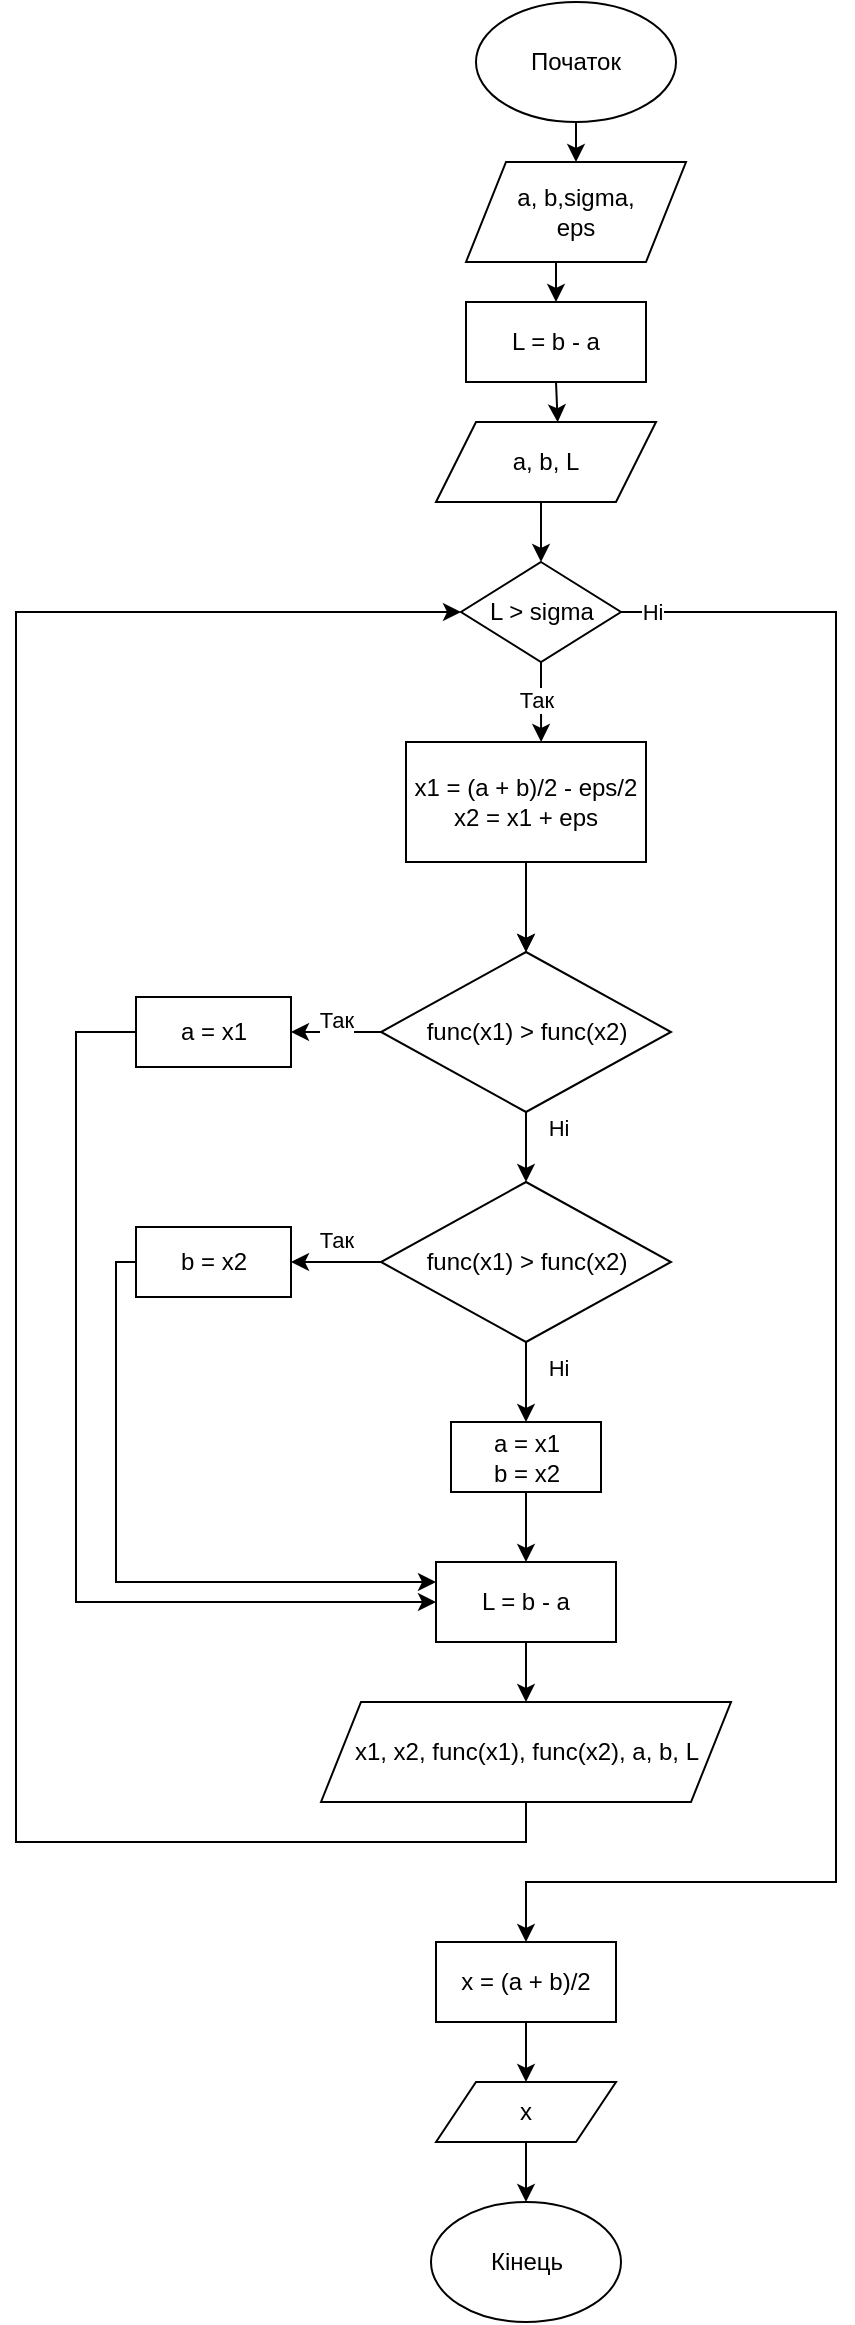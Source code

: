 <mxfile version="20.4.0" type="device"><diagram id="C5RBs43oDa-KdzZeNtuy" name="Page-1"><mxGraphModel dx="1662" dy="738" grid="1" gridSize="10" guides="1" tooltips="1" connect="1" arrows="1" fold="1" page="1" pageScale="1" pageWidth="827" pageHeight="1169" math="0" shadow="0"><root><mxCell id="WIyWlLk6GJQsqaUBKTNV-0"/><mxCell id="WIyWlLk6GJQsqaUBKTNV-1" parent="WIyWlLk6GJQsqaUBKTNV-0"/><mxCell id="Wcq8v0Spzg4cRM6Dpt8Z-5" style="edgeStyle=orthogonalEdgeStyle;rounded=0;orthogonalLoop=1;jettySize=auto;html=1;exitX=0.5;exitY=1;exitDx=0;exitDy=0;entryX=0.5;entryY=0;entryDx=0;entryDy=0;strokeColor=#000000;" parent="WIyWlLk6GJQsqaUBKTNV-1" source="Wcq8v0Spzg4cRM6Dpt8Z-0" target="Wcq8v0Spzg4cRM6Dpt8Z-4" edge="1"><mxGeometry relative="1" as="geometry"/></mxCell><mxCell id="Wcq8v0Spzg4cRM6Dpt8Z-0" value="a, b,sigma,&lt;br&gt;eps" style="shape=parallelogram;perimeter=parallelogramPerimeter;whiteSpace=wrap;html=1;fixedSize=1;fillColor=#FFFFFF;strokeColor=#000000;" parent="WIyWlLk6GJQsqaUBKTNV-1" vertex="1"><mxGeometry x="355" y="110" width="110" height="50" as="geometry"/></mxCell><mxCell id="Wcq8v0Spzg4cRM6Dpt8Z-3" style="edgeStyle=orthogonalEdgeStyle;rounded=0;orthogonalLoop=1;jettySize=auto;html=1;exitX=0.5;exitY=1;exitDx=0;exitDy=0;entryX=0.5;entryY=0;entryDx=0;entryDy=0;strokeColor=#000000;" parent="WIyWlLk6GJQsqaUBKTNV-1" source="Wcq8v0Spzg4cRM6Dpt8Z-1" target="Wcq8v0Spzg4cRM6Dpt8Z-0" edge="1"><mxGeometry relative="1" as="geometry"><mxPoint x="540" y="90" as="targetPoint"/><Array as="points"><mxPoint x="410" y="100"/></Array></mxGeometry></mxCell><mxCell id="Wcq8v0Spzg4cRM6Dpt8Z-1" value="Початок" style="ellipse;whiteSpace=wrap;html=1;fillColor=#FFFFFF;strokeColor=#000000;" parent="WIyWlLk6GJQsqaUBKTNV-1" vertex="1"><mxGeometry x="360" y="30" width="100" height="60" as="geometry"/></mxCell><mxCell id="Wcq8v0Spzg4cRM6Dpt8Z-2" value="Кінець" style="ellipse;whiteSpace=wrap;html=1;fillColor=#FFFFFF;strokeColor=#000000;" parent="WIyWlLk6GJQsqaUBKTNV-1" vertex="1"><mxGeometry x="337.5" y="1130" width="95" height="60" as="geometry"/></mxCell><mxCell id="Wcq8v0Spzg4cRM6Dpt8Z-7" style="edgeStyle=orthogonalEdgeStyle;rounded=0;orthogonalLoop=1;jettySize=auto;html=1;exitX=0.5;exitY=1;exitDx=0;exitDy=0;entryX=0.553;entryY=0.003;entryDx=0;entryDy=0;entryPerimeter=0;strokeColor=#000000;" parent="WIyWlLk6GJQsqaUBKTNV-1" source="Wcq8v0Spzg4cRM6Dpt8Z-4" target="38ErkbV3rT4c_7EeEyQY-0" edge="1"><mxGeometry relative="1" as="geometry"/></mxCell><mxCell id="Wcq8v0Spzg4cRM6Dpt8Z-4" value="L = b - a" style="rounded=0;whiteSpace=wrap;html=1;fillColor=#FFFFFF;strokeColor=#000000;" parent="WIyWlLk6GJQsqaUBKTNV-1" vertex="1"><mxGeometry x="355" y="180" width="90" height="40" as="geometry"/></mxCell><mxCell id="Wcq8v0Spzg4cRM6Dpt8Z-39" style="edgeStyle=orthogonalEdgeStyle;rounded=0;orthogonalLoop=1;jettySize=auto;html=1;exitX=1;exitY=0.5;exitDx=0;exitDy=0;entryX=0.5;entryY=0;entryDx=0;entryDy=0;strokeColor=#000000;" parent="WIyWlLk6GJQsqaUBKTNV-1" source="Wcq8v0Spzg4cRM6Dpt8Z-6" target="38ErkbV3rT4c_7EeEyQY-29" edge="1"><mxGeometry relative="1" as="geometry"><Array as="points"><mxPoint x="540" y="335"/><mxPoint x="540" y="970"/><mxPoint x="385" y="970"/></Array><mxPoint x="440" y="410" as="sourcePoint"/><mxPoint x="650" y="1120" as="targetPoint"/></mxGeometry></mxCell><mxCell id="Wcq8v0Spzg4cRM6Dpt8Z-42" value="Ні" style="edgeLabel;html=1;align=center;verticalAlign=middle;resizable=0;points=[];strokeColor=#000000;" parent="Wcq8v0Spzg4cRM6Dpt8Z-39" vertex="1" connectable="0"><mxGeometry x="-0.862" y="-2" relative="1" as="geometry"><mxPoint x="-49" y="-2" as="offset"/></mxGeometry></mxCell><mxCell id="38ErkbV3rT4c_7EeEyQY-20" style="edgeStyle=orthogonalEdgeStyle;rounded=0;orthogonalLoop=1;jettySize=auto;html=1;entryX=0.563;entryY=0;entryDx=0;entryDy=0;entryPerimeter=0;strokeColor=#000000;" parent="WIyWlLk6GJQsqaUBKTNV-1" source="Wcq8v0Spzg4cRM6Dpt8Z-6" target="Wcq8v0Spzg4cRM6Dpt8Z-8" edge="1"><mxGeometry relative="1" as="geometry"/></mxCell><mxCell id="Wcq8v0Spzg4cRM6Dpt8Z-6" value="L &amp;gt; sigma" style="rhombus;whiteSpace=wrap;html=1;fillColor=#FFFFFF;strokeColor=#000000;" parent="WIyWlLk6GJQsqaUBKTNV-1" vertex="1"><mxGeometry x="352.5" y="310" width="80" height="50" as="geometry"/></mxCell><mxCell id="38ErkbV3rT4c_7EeEyQY-4" style="edgeStyle=orthogonalEdgeStyle;rounded=0;orthogonalLoop=1;jettySize=auto;html=1;exitX=0.5;exitY=1;exitDx=0;exitDy=0;entryX=0.5;entryY=0;entryDx=0;entryDy=0;strokeColor=#000000;" parent="WIyWlLk6GJQsqaUBKTNV-1" source="Wcq8v0Spzg4cRM6Dpt8Z-8" target="38ErkbV3rT4c_7EeEyQY-3" edge="1"><mxGeometry relative="1" as="geometry"/></mxCell><mxCell id="38ErkbV3rT4c_7EeEyQY-12" value="" style="edgeStyle=orthogonalEdgeStyle;rounded=0;orthogonalLoop=1;jettySize=auto;html=1;strokeColor=#000000;" parent="WIyWlLk6GJQsqaUBKTNV-1" source="Wcq8v0Spzg4cRM6Dpt8Z-8" target="38ErkbV3rT4c_7EeEyQY-3" edge="1"><mxGeometry relative="1" as="geometry"/></mxCell><mxCell id="Wcq8v0Spzg4cRM6Dpt8Z-8" value="x1 = (a + b)/2 - eps/2&lt;br&gt;x2 = x1 + eps" style="rounded=0;whiteSpace=wrap;html=1;fillColor=#FFFFFF;strokeColor=#000000;" parent="WIyWlLk6GJQsqaUBKTNV-1" vertex="1"><mxGeometry x="325" y="400" width="120" height="60" as="geometry"/></mxCell><mxCell id="38ErkbV3rT4c_7EeEyQY-2" style="edgeStyle=orthogonalEdgeStyle;rounded=0;orthogonalLoop=1;jettySize=auto;html=1;exitX=0.5;exitY=1;exitDx=0;exitDy=0;entryX=0.5;entryY=0;entryDx=0;entryDy=0;strokeColor=#000000;" parent="WIyWlLk6GJQsqaUBKTNV-1" source="38ErkbV3rT4c_7EeEyQY-0" target="Wcq8v0Spzg4cRM6Dpt8Z-6" edge="1"><mxGeometry relative="1" as="geometry"/></mxCell><mxCell id="38ErkbV3rT4c_7EeEyQY-0" value="a, b, L" style="shape=parallelogram;perimeter=parallelogramPerimeter;whiteSpace=wrap;html=1;fixedSize=1;fillColor=#FFFFFF;strokeColor=#000000;" parent="WIyWlLk6GJQsqaUBKTNV-1" vertex="1"><mxGeometry x="340" y="240" width="110" height="40" as="geometry"/></mxCell><mxCell id="38ErkbV3rT4c_7EeEyQY-8" style="edgeStyle=orthogonalEdgeStyle;rounded=0;orthogonalLoop=1;jettySize=auto;html=1;exitX=0;exitY=0.5;exitDx=0;exitDy=0;entryX=1;entryY=0.5;entryDx=0;entryDy=0;strokeColor=#000000;" parent="WIyWlLk6GJQsqaUBKTNV-1" source="38ErkbV3rT4c_7EeEyQY-3" target="38ErkbV3rT4c_7EeEyQY-5" edge="1"><mxGeometry relative="1" as="geometry"/></mxCell><mxCell id="38ErkbV3rT4c_7EeEyQY-14" style="edgeStyle=orthogonalEdgeStyle;rounded=0;orthogonalLoop=1;jettySize=auto;html=1;exitX=0.5;exitY=1;exitDx=0;exitDy=0;entryX=0.5;entryY=0;entryDx=0;entryDy=0;strokeColor=#000000;" parent="WIyWlLk6GJQsqaUBKTNV-1" source="38ErkbV3rT4c_7EeEyQY-3" target="38ErkbV3rT4c_7EeEyQY-11" edge="1"><mxGeometry relative="1" as="geometry"/></mxCell><mxCell id="38ErkbV3rT4c_7EeEyQY-3" value="func(x1) &amp;gt; func(x2)" style="rhombus;whiteSpace=wrap;html=1;fillColor=#FFFFFF;strokeColor=#000000;" parent="WIyWlLk6GJQsqaUBKTNV-1" vertex="1"><mxGeometry x="312.5" y="505" width="145" height="80" as="geometry"/></mxCell><mxCell id="38ErkbV3rT4c_7EeEyQY-23" style="edgeStyle=orthogonalEdgeStyle;rounded=0;orthogonalLoop=1;jettySize=auto;html=1;entryX=0;entryY=0.5;entryDx=0;entryDy=0;strokeColor=#000000;" parent="WIyWlLk6GJQsqaUBKTNV-1" source="38ErkbV3rT4c_7EeEyQY-5" target="38ErkbV3rT4c_7EeEyQY-22" edge="1"><mxGeometry relative="1" as="geometry"><Array as="points"><mxPoint x="160" y="545"/><mxPoint x="160" y="830"/></Array></mxGeometry></mxCell><mxCell id="38ErkbV3rT4c_7EeEyQY-5" value="a = x1" style="rounded=0;whiteSpace=wrap;html=1;fillColor=#FFFFFF;strokeColor=#000000;" parent="WIyWlLk6GJQsqaUBKTNV-1" vertex="1"><mxGeometry x="190" y="527.5" width="77.5" height="35" as="geometry"/></mxCell><mxCell id="38ErkbV3rT4c_7EeEyQY-24" style="edgeStyle=orthogonalEdgeStyle;rounded=0;orthogonalLoop=1;jettySize=auto;html=1;entryX=0;entryY=0.25;entryDx=0;entryDy=0;strokeColor=#000000;" parent="WIyWlLk6GJQsqaUBKTNV-1" source="38ErkbV3rT4c_7EeEyQY-6" target="38ErkbV3rT4c_7EeEyQY-22" edge="1"><mxGeometry relative="1" as="geometry"><Array as="points"><mxPoint x="180" y="660"/><mxPoint x="180" y="820"/></Array></mxGeometry></mxCell><mxCell id="38ErkbV3rT4c_7EeEyQY-6" value="b = x2" style="rounded=0;whiteSpace=wrap;html=1;fillColor=#FFFFFF;strokeColor=#000000;" parent="WIyWlLk6GJQsqaUBKTNV-1" vertex="1"><mxGeometry x="190" y="642.5" width="77.5" height="35" as="geometry"/></mxCell><mxCell id="38ErkbV3rT4c_7EeEyQY-25" style="edgeStyle=orthogonalEdgeStyle;rounded=0;orthogonalLoop=1;jettySize=auto;html=1;entryX=0.5;entryY=0;entryDx=0;entryDy=0;strokeColor=#000000;" parent="WIyWlLk6GJQsqaUBKTNV-1" source="38ErkbV3rT4c_7EeEyQY-7" target="38ErkbV3rT4c_7EeEyQY-22" edge="1"><mxGeometry relative="1" as="geometry"/></mxCell><mxCell id="38ErkbV3rT4c_7EeEyQY-7" value="a = x1&lt;br&gt;b = x2" style="rounded=0;whiteSpace=wrap;html=1;fillColor=#FFFFFF;strokeColor=#000000;" parent="WIyWlLk6GJQsqaUBKTNV-1" vertex="1"><mxGeometry x="347.5" y="740" width="75" height="35" as="geometry"/></mxCell><mxCell id="38ErkbV3rT4c_7EeEyQY-10" value="Так" style="edgeLabel;html=1;align=center;verticalAlign=middle;resizable=0;points=[];strokeColor=#000000;" parent="WIyWlLk6GJQsqaUBKTNV-1" vertex="1" connectable="0"><mxGeometry x="300" y="619.997" as="geometry"><mxPoint x="-10" y="29" as="offset"/></mxGeometry></mxCell><mxCell id="38ErkbV3rT4c_7EeEyQY-15" style="edgeStyle=orthogonalEdgeStyle;rounded=0;orthogonalLoop=1;jettySize=auto;html=1;exitX=0;exitY=0.5;exitDx=0;exitDy=0;entryX=1;entryY=0.5;entryDx=0;entryDy=0;strokeColor=#000000;" parent="WIyWlLk6GJQsqaUBKTNV-1" source="38ErkbV3rT4c_7EeEyQY-11" target="38ErkbV3rT4c_7EeEyQY-6" edge="1"><mxGeometry relative="1" as="geometry"/></mxCell><mxCell id="38ErkbV3rT4c_7EeEyQY-17" style="edgeStyle=orthogonalEdgeStyle;rounded=0;orthogonalLoop=1;jettySize=auto;html=1;strokeColor=#000000;" parent="WIyWlLk6GJQsqaUBKTNV-1" source="38ErkbV3rT4c_7EeEyQY-11" target="38ErkbV3rT4c_7EeEyQY-7" edge="1"><mxGeometry relative="1" as="geometry"/></mxCell><mxCell id="38ErkbV3rT4c_7EeEyQY-11" value="func(x1) &amp;gt; func(x2)" style="rhombus;whiteSpace=wrap;html=1;fillColor=#FFFFFF;strokeColor=#000000;" parent="WIyWlLk6GJQsqaUBKTNV-1" vertex="1"><mxGeometry x="312.5" y="620" width="145" height="80" as="geometry"/></mxCell><mxCell id="38ErkbV3rT4c_7EeEyQY-16" value="Так" style="edgeLabel;html=1;align=center;verticalAlign=middle;resizable=0;points=[];strokeColor=#000000;" parent="WIyWlLk6GJQsqaUBKTNV-1" vertex="1" connectable="0"><mxGeometry x="300" y="509.997" as="geometry"><mxPoint x="-10" y="29" as="offset"/></mxGeometry></mxCell><mxCell id="38ErkbV3rT4c_7EeEyQY-18" value="Ні" style="edgeLabel;html=1;align=center;verticalAlign=middle;resizable=0;points=[];strokeColor=#000000;" parent="WIyWlLk6GJQsqaUBKTNV-1" vertex="1" connectable="0"><mxGeometry x="479.997" y="350.0" as="geometry"><mxPoint x="-79" y="243" as="offset"/></mxGeometry></mxCell><mxCell id="38ErkbV3rT4c_7EeEyQY-19" value="Ні" style="edgeLabel;html=1;align=center;verticalAlign=middle;resizable=0;points=[];strokeColor=#000000;" parent="WIyWlLk6GJQsqaUBKTNV-1" vertex="1" connectable="0"><mxGeometry x="479.997" y="470.0" as="geometry"><mxPoint x="-79" y="243" as="offset"/></mxGeometry></mxCell><mxCell id="38ErkbV3rT4c_7EeEyQY-21" value="Так" style="edgeLabel;html=1;align=center;verticalAlign=middle;resizable=0;points=[];strokeColor=#000000;" parent="WIyWlLk6GJQsqaUBKTNV-1" vertex="1" connectable="0"><mxGeometry x="400" y="349.997" as="geometry"><mxPoint x="-10" y="29" as="offset"/></mxGeometry></mxCell><mxCell id="38ErkbV3rT4c_7EeEyQY-27" style="edgeStyle=orthogonalEdgeStyle;rounded=0;orthogonalLoop=1;jettySize=auto;html=1;strokeColor=#000000;" parent="WIyWlLk6GJQsqaUBKTNV-1" source="38ErkbV3rT4c_7EeEyQY-22" target="38ErkbV3rT4c_7EeEyQY-26" edge="1"><mxGeometry relative="1" as="geometry"/></mxCell><mxCell id="38ErkbV3rT4c_7EeEyQY-22" value="L = b - a" style="rounded=0;whiteSpace=wrap;html=1;fillColor=#FFFFFF;strokeColor=#000000;" parent="WIyWlLk6GJQsqaUBKTNV-1" vertex="1"><mxGeometry x="340" y="810" width="90" height="40" as="geometry"/></mxCell><mxCell id="38ErkbV3rT4c_7EeEyQY-28" style="edgeStyle=orthogonalEdgeStyle;rounded=0;orthogonalLoop=1;jettySize=auto;html=1;exitX=0.5;exitY=1;exitDx=0;exitDy=0;entryX=0;entryY=0.5;entryDx=0;entryDy=0;strokeColor=#000000;" parent="WIyWlLk6GJQsqaUBKTNV-1" source="38ErkbV3rT4c_7EeEyQY-26" target="Wcq8v0Spzg4cRM6Dpt8Z-6" edge="1"><mxGeometry relative="1" as="geometry"><mxPoint x="100" y="660" as="targetPoint"/><Array as="points"><mxPoint x="385" y="950"/><mxPoint x="130" y="950"/><mxPoint x="130" y="335"/></Array></mxGeometry></mxCell><mxCell id="38ErkbV3rT4c_7EeEyQY-26" value="x1, x2, func(x1), func(x2), a, b, L" style="shape=parallelogram;perimeter=parallelogramPerimeter;whiteSpace=wrap;html=1;fixedSize=1;fillColor=#FFFFFF;strokeColor=#000000;" parent="WIyWlLk6GJQsqaUBKTNV-1" vertex="1"><mxGeometry x="282.5" y="880" width="205" height="50" as="geometry"/></mxCell><mxCell id="38ErkbV3rT4c_7EeEyQY-31" style="edgeStyle=orthogonalEdgeStyle;rounded=0;orthogonalLoop=1;jettySize=auto;html=1;strokeColor=#000000;" parent="WIyWlLk6GJQsqaUBKTNV-1" source="38ErkbV3rT4c_7EeEyQY-29" target="38ErkbV3rT4c_7EeEyQY-30" edge="1"><mxGeometry relative="1" as="geometry"/></mxCell><mxCell id="38ErkbV3rT4c_7EeEyQY-29" value="x = (a + b)/2" style="rounded=0;whiteSpace=wrap;html=1;fillColor=#FFFFFF;strokeColor=#000000;" parent="WIyWlLk6GJQsqaUBKTNV-1" vertex="1"><mxGeometry x="340" y="1000" width="90" height="40" as="geometry"/></mxCell><mxCell id="38ErkbV3rT4c_7EeEyQY-32" style="edgeStyle=orthogonalEdgeStyle;rounded=0;orthogonalLoop=1;jettySize=auto;html=1;strokeColor=#000000;" parent="WIyWlLk6GJQsqaUBKTNV-1" source="38ErkbV3rT4c_7EeEyQY-30" target="Wcq8v0Spzg4cRM6Dpt8Z-2" edge="1"><mxGeometry relative="1" as="geometry"/></mxCell><mxCell id="38ErkbV3rT4c_7EeEyQY-30" value="x" style="shape=parallelogram;perimeter=parallelogramPerimeter;whiteSpace=wrap;html=1;fixedSize=1;fillColor=#FFFFFF;strokeColor=#000000;" parent="WIyWlLk6GJQsqaUBKTNV-1" vertex="1"><mxGeometry x="340" y="1070" width="90" height="30" as="geometry"/></mxCell></root></mxGraphModel></diagram></mxfile>